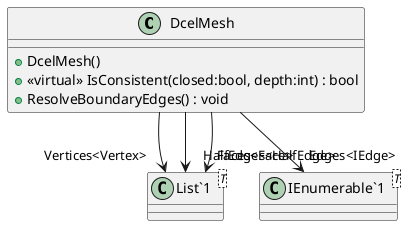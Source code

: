 @startuml
class DcelMesh {
    + DcelMesh()
    + <<virtual>> IsConsistent(closed:bool, depth:int) : bool
    + ResolveBoundaryEdges() : void
}
class "List`1"<T> {
}
class "IEnumerable`1"<T> {
}
DcelMesh --> "Vertices<Vertex>" "List`1"
DcelMesh --> "HalfEdges<HalfEdge>" "List`1"
DcelMesh --> "Faces<Face>" "List`1"
DcelMesh --> "Edges<IEdge>" "IEnumerable`1"
@enduml
